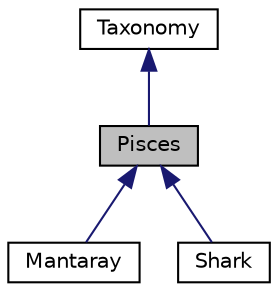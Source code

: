 digraph "Pisces"
{
  edge [fontname="Helvetica",fontsize="10",labelfontname="Helvetica",labelfontsize="10"];
  node [fontname="Helvetica",fontsize="10",shape=record];
  Node1 [label="Pisces",height=0.2,width=0.4,color="black", fillcolor="grey75", style="filled", fontcolor="black"];
  Node2 -> Node1 [dir="back",color="midnightblue",fontsize="10",style="solid"];
  Node2 [label="Taxonomy",height=0.2,width=0.4,color="black", fillcolor="white", style="filled",URL="$classTaxonomy.html"];
  Node1 -> Node3 [dir="back",color="midnightblue",fontsize="10",style="solid"];
  Node3 [label="Mantaray",height=0.2,width=0.4,color="black", fillcolor="white", style="filled",URL="$classMantaray.html"];
  Node1 -> Node4 [dir="back",color="midnightblue",fontsize="10",style="solid"];
  Node4 [label="Shark",height=0.2,width=0.4,color="black", fillcolor="white", style="filled",URL="$classShark.html"];
}
